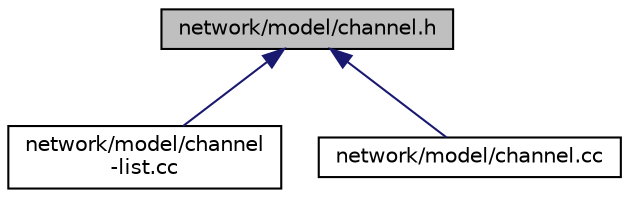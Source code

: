 digraph "network/model/channel.h"
{
  edge [fontname="Helvetica",fontsize="10",labelfontname="Helvetica",labelfontsize="10"];
  node [fontname="Helvetica",fontsize="10",shape=record];
  Node1 [label="network/model/channel.h",height=0.2,width=0.4,color="black", fillcolor="grey75", style="filled", fontcolor="black"];
  Node1 -> Node2 [dir="back",color="midnightblue",fontsize="10",style="solid"];
  Node2 [label="network/model/channel\l-list.cc",height=0.2,width=0.4,color="black", fillcolor="white", style="filled",URL="$df/d96/channel-list_8cc.html"];
  Node1 -> Node3 [dir="back",color="midnightblue",fontsize="10",style="solid"];
  Node3 [label="network/model/channel.cc",height=0.2,width=0.4,color="black", fillcolor="white", style="filled",URL="$d5/ddb/channel_8cc.html"];
}
